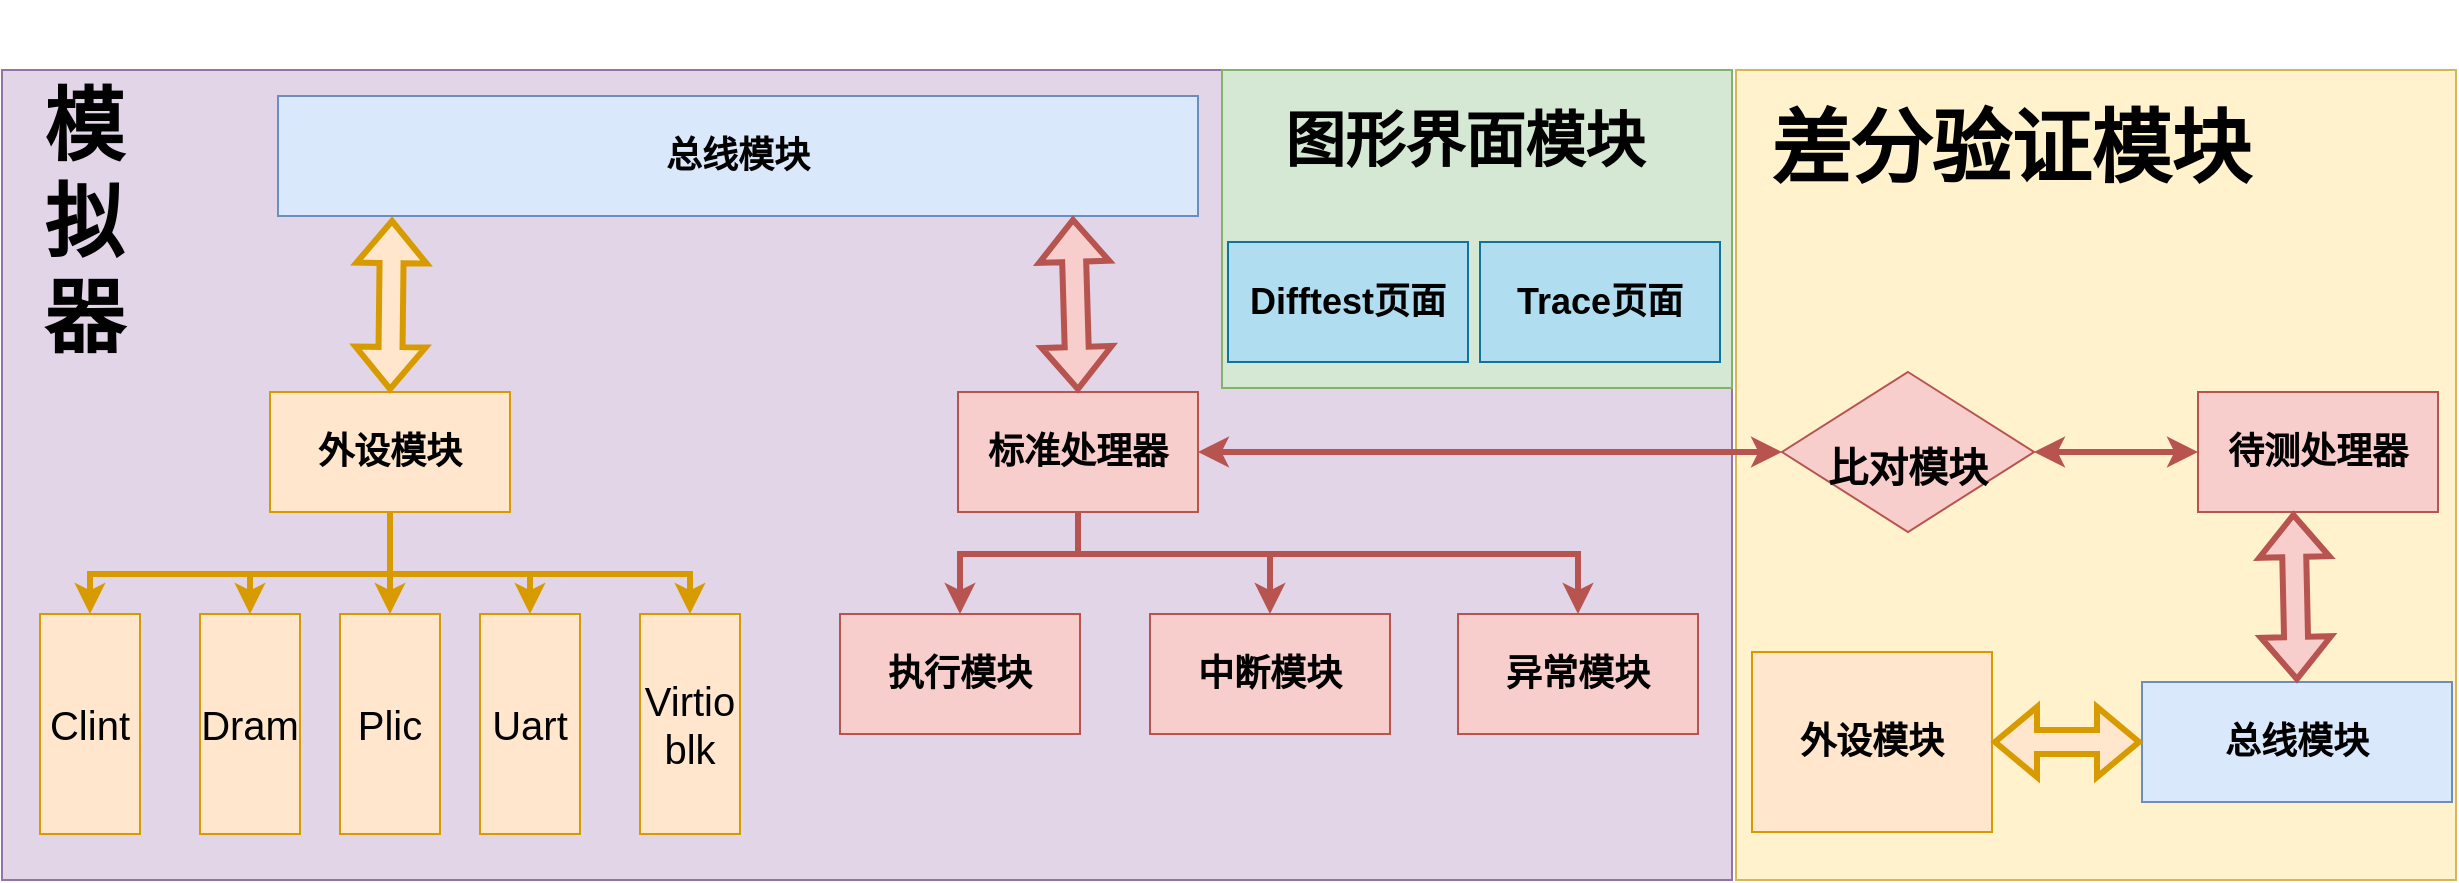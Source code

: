 <mxfile>
    <diagram id="BTKypEaIUyDzORne2_8f" name="总体架构">
        <mxGraphModel dx="1324" dy="488" grid="0" gridSize="10" guides="1" tooltips="1" connect="1" arrows="1" fold="1" page="0" pageScale="1" pageWidth="827" pageHeight="1169" math="0" shadow="0">
            <root>
                <mxCell id="0"/>
                <mxCell id="1" parent="0"/>
                <mxCell id="0oZLNGoNPf5eZuB9djrK-9" value="" style="whiteSpace=wrap;html=1;fontSize=20;fillColor=#fff2cc;strokeColor=#d6b656;rounded=0;" parent="1" vertex="1">
                    <mxGeometry x="608" y="88" width="360" height="405" as="geometry"/>
                </mxCell>
                <mxCell id="0oZLNGoNPf5eZuB9djrK-5" value="" style="whiteSpace=wrap;html=1;fillColor=#e1d5e7;strokeColor=#9673a6;rounded=0;" parent="1" vertex="1">
                    <mxGeometry x="-259" y="88" width="865" height="405" as="geometry"/>
                </mxCell>
                <mxCell id="I93BIOlDC6KEQSAcMWUn-30" value="" style="edgeStyle=none;html=1;fontSize=18;startArrow=classic;startFill=1;entryX=0;entryY=0.5;entryDx=0;entryDy=0;rounded=0;fillColor=#f8cecc;strokeColor=#b85450;exitX=1;exitY=0.5;exitDx=0;exitDy=0;strokeWidth=3;" parent="1" source="0oZLNGoNPf5eZuB9djrK-7" target="0oZLNGoNPf5eZuB9djrK-1" edge="1">
                    <mxGeometry relative="1" as="geometry">
                        <mxPoint x="631" y="135" as="targetPoint"/>
                        <mxPoint x="258" y="135" as="sourcePoint"/>
                    </mxGeometry>
                </mxCell>
                <mxCell id="I93BIOlDC6KEQSAcMWUn-17" value="" style="edgeStyle=none;html=1;fontSize=18;startArrow=none;startFill=0;entryX=0.5;entryY=0;entryDx=0;entryDy=0;rounded=0;exitX=0.5;exitY=1;exitDx=0;exitDy=0;fillColor=#f8cecc;strokeColor=#b85450;strokeWidth=3;" parent="1" source="I93BIOlDC6KEQSAcMWUn-2" target="I93BIOlDC6KEQSAcMWUn-23" edge="1">
                    <mxGeometry relative="1" as="geometry">
                        <mxPoint x="224" y="309" as="sourcePoint"/>
                        <mxPoint x="52.333" y="360" as="targetPoint"/>
                        <Array as="points">
                            <mxPoint x="279" y="330"/>
                            <mxPoint x="220" y="330"/>
                        </Array>
                    </mxGeometry>
                </mxCell>
                <mxCell id="I93BIOlDC6KEQSAcMWUn-2" value="&lt;h2&gt;标准处理器&lt;/h2&gt;" style="whiteSpace=wrap;html=1;rounded=0;fillColor=#f8cecc;strokeColor=#b85450;" parent="1" vertex="1">
                    <mxGeometry x="219" y="249" width="120" height="60" as="geometry"/>
                </mxCell>
                <mxCell id="I93BIOlDC6KEQSAcMWUn-33" value="" style="edgeStyle=none;html=1;fontSize=18;startArrow=none;startFill=0;entryX=0.5;entryY=0;entryDx=0;entryDy=0;exitX=0.5;exitY=1;exitDx=0;exitDy=0;rounded=0;fillColor=#ffe6cc;strokeColor=#d79b00;strokeWidth=3;" parent="1" source="I93BIOlDC6KEQSAcMWUn-6" target="I93BIOlDC6KEQSAcMWUn-32" edge="1">
                    <mxGeometry relative="1" as="geometry">
                        <Array as="points">
                            <mxPoint x="-65" y="340"/>
                            <mxPoint x="-215" y="340"/>
                        </Array>
                    </mxGeometry>
                </mxCell>
                <mxCell id="I93BIOlDC6KEQSAcMWUn-6" value="&lt;h2&gt;外设模块&lt;/h2&gt;" style="whiteSpace=wrap;html=1;rounded=0;fillColor=#ffe6cc;strokeColor=#d79b00;" parent="1" vertex="1">
                    <mxGeometry x="-125" y="249" width="120" height="60" as="geometry"/>
                </mxCell>
                <mxCell id="I93BIOlDC6KEQSAcMWUn-7" value="&lt;h2&gt;&lt;br&gt;&lt;/h2&gt;" style="whiteSpace=wrap;html=1;rounded=0;fillColor=#d5e8d4;strokeColor=#82b366;" parent="1" vertex="1">
                    <mxGeometry x="351" y="88" width="255" height="159" as="geometry"/>
                </mxCell>
                <mxCell id="I93BIOlDC6KEQSAcMWUn-13" value="&lt;h2&gt;总线模块&lt;/h2&gt;" style="whiteSpace=wrap;html=1;rounded=0;fillColor=#dae8fc;strokeColor=#6c8ebf;" parent="1" vertex="1">
                    <mxGeometry x="-121" y="101" width="460" height="60" as="geometry"/>
                </mxCell>
                <mxCell id="I93BIOlDC6KEQSAcMWUn-21" value="&lt;h2&gt;中断模块&lt;/h2&gt;" style="whiteSpace=wrap;html=1;rounded=0;fillColor=#f8cecc;strokeColor=#b85450;" parent="1" vertex="1">
                    <mxGeometry x="315" y="360" width="120" height="60" as="geometry"/>
                </mxCell>
                <mxCell id="I93BIOlDC6KEQSAcMWUn-22" value="&lt;h2&gt;异常模块&lt;/h2&gt;" style="whiteSpace=wrap;html=1;rounded=0;fillColor=#f8cecc;strokeColor=#b85450;" parent="1" vertex="1">
                    <mxGeometry x="469" y="360" width="120" height="60" as="geometry"/>
                </mxCell>
                <mxCell id="I93BIOlDC6KEQSAcMWUn-23" value="&lt;h2&gt;执行模块&lt;/h2&gt;" style="whiteSpace=wrap;html=1;rounded=0;fillColor=#f8cecc;strokeColor=#b85450;" parent="1" vertex="1">
                    <mxGeometry x="160" y="360" width="120" height="60" as="geometry"/>
                </mxCell>
                <mxCell id="I93BIOlDC6KEQSAcMWUn-24" value="" style="edgeStyle=none;html=1;fontSize=18;startArrow=none;startFill=0;entryX=0.5;entryY=0;entryDx=0;entryDy=0;exitX=0.5;exitY=1;exitDx=0;exitDy=0;rounded=0;fillColor=#f8cecc;strokeColor=#b85450;strokeWidth=3;" parent="1" source="I93BIOlDC6KEQSAcMWUn-2" target="I93BIOlDC6KEQSAcMWUn-22" edge="1">
                    <mxGeometry relative="1" as="geometry">
                        <mxPoint x="224" y="309" as="sourcePoint"/>
                        <mxPoint x="126" y="385" as="targetPoint"/>
                        <Array as="points">
                            <mxPoint x="279" y="330"/>
                            <mxPoint x="529" y="330"/>
                        </Array>
                    </mxGeometry>
                </mxCell>
                <mxCell id="I93BIOlDC6KEQSAcMWUn-25" value="" style="edgeStyle=none;html=1;fontSize=18;startArrow=none;startFill=0;entryX=0.5;entryY=0;entryDx=0;entryDy=0;exitX=0.5;exitY=1;exitDx=0;exitDy=0;rounded=0;fillColor=#f8cecc;strokeColor=#b85450;strokeWidth=3;" parent="1" source="I93BIOlDC6KEQSAcMWUn-2" target="I93BIOlDC6KEQSAcMWUn-21" edge="1">
                    <mxGeometry relative="1" as="geometry">
                        <mxPoint x="224" y="309" as="sourcePoint"/>
                        <mxPoint x="64" y="364" as="targetPoint"/>
                        <Array as="points">
                            <mxPoint x="279" y="330"/>
                            <mxPoint x="375" y="330"/>
                        </Array>
                    </mxGeometry>
                </mxCell>
                <mxCell id="I93BIOlDC6KEQSAcMWUn-32" value="&lt;font style=&quot;font-size: 20px;&quot;&gt;Clint&lt;/font&gt;" style="whiteSpace=wrap;html=1;rounded=0;horizontal=1;verticalAlign=middle;fillColor=#ffe6cc;strokeColor=#d79b00;" parent="1" vertex="1">
                    <mxGeometry x="-240" y="360" width="50" height="110" as="geometry"/>
                </mxCell>
                <mxCell id="I93BIOlDC6KEQSAcMWUn-34" value="&lt;font style=&quot;font-size: 20px;&quot;&gt;Dram&lt;/font&gt;" style="whiteSpace=wrap;html=1;rounded=0;horizontal=1;verticalAlign=middle;fillColor=#ffe6cc;strokeColor=#d79b00;" parent="1" vertex="1">
                    <mxGeometry x="-160" y="360" width="50" height="110" as="geometry"/>
                </mxCell>
                <mxCell id="I93BIOlDC6KEQSAcMWUn-35" value="&lt;span style=&quot;font-size: 20px;&quot;&gt;Plic&lt;/span&gt;" style="whiteSpace=wrap;html=1;rounded=0;horizontal=1;verticalAlign=middle;fillColor=#ffe6cc;strokeColor=#d79b00;" parent="1" vertex="1">
                    <mxGeometry x="-90" y="360" width="50" height="110" as="geometry"/>
                </mxCell>
                <mxCell id="I93BIOlDC6KEQSAcMWUn-36" value="&lt;span style=&quot;font-size: 20px;&quot;&gt;Uart&lt;/span&gt;" style="whiteSpace=wrap;html=1;rounded=0;horizontal=1;verticalAlign=middle;fillColor=#ffe6cc;strokeColor=#d79b00;" parent="1" vertex="1">
                    <mxGeometry x="-20" y="360" width="50" height="110" as="geometry"/>
                </mxCell>
                <mxCell id="I93BIOlDC6KEQSAcMWUn-37" value="&lt;span style=&quot;font-size: 20px;&quot;&gt;Virtio&lt;br&gt;blk&lt;/span&gt;" style="html=1;rounded=0;whiteSpace=wrap;horizontal=1;verticalAlign=middle;fillColor=#ffe6cc;strokeColor=#d79b00;" parent="1" vertex="1">
                    <mxGeometry x="60" y="360" width="50" height="110" as="geometry"/>
                </mxCell>
                <mxCell id="I93BIOlDC6KEQSAcMWUn-38" value="" style="edgeStyle=none;html=1;fontSize=18;startArrow=none;startFill=0;entryX=0.5;entryY=0;entryDx=0;entryDy=0;exitX=0.5;exitY=1;exitDx=0;exitDy=0;rounded=0;fillColor=#ffe6cc;strokeColor=#d79b00;strokeWidth=3;" parent="1" source="I93BIOlDC6KEQSAcMWUn-6" target="I93BIOlDC6KEQSAcMWUn-34" edge="1">
                    <mxGeometry relative="1" as="geometry">
                        <mxPoint x="-55" y="319" as="sourcePoint"/>
                        <mxPoint x="-212.5" y="374" as="targetPoint"/>
                        <Array as="points">
                            <mxPoint x="-65" y="340"/>
                            <mxPoint x="-135" y="340"/>
                        </Array>
                    </mxGeometry>
                </mxCell>
                <mxCell id="I93BIOlDC6KEQSAcMWUn-39" value="" style="edgeStyle=none;html=1;fontSize=18;startArrow=none;startFill=0;entryX=0.5;entryY=0;entryDx=0;entryDy=0;exitX=0.5;exitY=1;exitDx=0;exitDy=0;rounded=0;fillColor=#ffe6cc;strokeColor=#d79b00;strokeWidth=3;" parent="1" source="I93BIOlDC6KEQSAcMWUn-6" target="I93BIOlDC6KEQSAcMWUn-35" edge="1">
                    <mxGeometry relative="1" as="geometry">
                        <mxPoint x="-55" y="319" as="sourcePoint"/>
                        <mxPoint x="-137.5" y="374" as="targetPoint"/>
                        <Array as="points">
                            <mxPoint x="-65" y="340"/>
                        </Array>
                    </mxGeometry>
                </mxCell>
                <mxCell id="I93BIOlDC6KEQSAcMWUn-40" value="" style="edgeStyle=none;html=1;fontSize=18;startArrow=none;startFill=0;entryX=0.5;entryY=0;entryDx=0;entryDy=0;exitX=0.5;exitY=1;exitDx=0;exitDy=0;rounded=0;fillColor=#ffe6cc;strokeColor=#d79b00;strokeWidth=3;" parent="1" source="I93BIOlDC6KEQSAcMWUn-6" target="I93BIOlDC6KEQSAcMWUn-36" edge="1">
                    <mxGeometry relative="1" as="geometry">
                        <mxPoint x="-50" y="313" as="sourcePoint"/>
                        <mxPoint x="-200" y="364" as="targetPoint"/>
                        <Array as="points">
                            <mxPoint x="-65" y="340"/>
                            <mxPoint x="5" y="340"/>
                        </Array>
                    </mxGeometry>
                </mxCell>
                <mxCell id="I93BIOlDC6KEQSAcMWUn-41" value="" style="edgeStyle=none;html=1;fontSize=18;startArrow=none;startFill=0;entryX=0.5;entryY=0;entryDx=0;entryDy=0;exitX=0.5;exitY=1;exitDx=0;exitDy=0;rounded=0;fillColor=#ffe6cc;strokeColor=#d79b00;strokeWidth=3;" parent="1" source="I93BIOlDC6KEQSAcMWUn-6" target="I93BIOlDC6KEQSAcMWUn-37" edge="1">
                    <mxGeometry relative="1" as="geometry">
                        <mxPoint x="-65" y="313" as="sourcePoint"/>
                        <mxPoint x="5" y="364" as="targetPoint"/>
                        <Array as="points">
                            <mxPoint x="-65" y="340"/>
                            <mxPoint x="85" y="340"/>
                        </Array>
                    </mxGeometry>
                </mxCell>
                <mxCell id="0oZLNGoNPf5eZuB9djrK-1" value="&lt;h2&gt;待测处理器&lt;/h2&gt;" style="whiteSpace=wrap;html=1;rounded=0;fillColor=#f8cecc;strokeColor=#b85450;" parent="1" vertex="1">
                    <mxGeometry x="839" y="249" width="120" height="60" as="geometry"/>
                </mxCell>
                <mxCell id="0oZLNGoNPf5eZuB9djrK-3" value="" style="edgeStyle=none;orthogonalLoop=1;jettySize=auto;html=1;entryX=0.5;entryY=0;entryDx=0;entryDy=0;exitX=0.124;exitY=1.017;exitDx=0;exitDy=0;exitPerimeter=0;strokeWidth=3;shape=flexArrow;startArrow=block;fillColor=#ffe6cc;strokeColor=#d79b00;rounded=0;" parent="1" source="I93BIOlDC6KEQSAcMWUn-13" target="I93BIOlDC6KEQSAcMWUn-6" edge="1">
                    <mxGeometry width="80" relative="1" as="geometry">
                        <mxPoint x="84" y="150" as="sourcePoint"/>
                        <mxPoint x="164" y="150" as="targetPoint"/>
                        <Array as="points"/>
                    </mxGeometry>
                </mxCell>
                <mxCell id="0oZLNGoNPf5eZuB9djrK-4" value="" style="edgeStyle=none;orthogonalLoop=1;jettySize=auto;html=1;entryX=0.5;entryY=0;entryDx=0;entryDy=0;exitX=0.864;exitY=1.007;exitDx=0;exitDy=0;exitPerimeter=0;strokeWidth=3;shape=flexArrow;startArrow=block;fillColor=#f8cecc;strokeColor=#b85450;rounded=0;" parent="1" source="I93BIOlDC6KEQSAcMWUn-13" target="I93BIOlDC6KEQSAcMWUn-2" edge="1">
                    <mxGeometry width="80" relative="1" as="geometry">
                        <mxPoint x="115" y="241" as="sourcePoint"/>
                        <mxPoint x="113.96" y="324.98" as="targetPoint"/>
                        <Array as="points"/>
                    </mxGeometry>
                </mxCell>
                <mxCell id="0oZLNGoNPf5eZuB9djrK-6" value="&lt;font style=&quot;font-size: 40px;&quot;&gt;模拟器&lt;/font&gt;" style="text;strokeColor=none;align=center;fillColor=none;html=1;verticalAlign=middle;whiteSpace=wrap;rounded=0;fontStyle=1" parent="1" vertex="1">
                    <mxGeometry x="-257" y="90" width="78" height="146" as="geometry"/>
                </mxCell>
                <mxCell id="0oZLNGoNPf5eZuB9djrK-8" value="" style="edgeStyle=none;html=1;fontSize=18;startArrow=classic;startFill=1;entryX=0;entryY=0.5;entryDx=0;entryDy=0;rounded=0;fillColor=#f8cecc;strokeColor=#b85450;exitX=1;exitY=0.5;exitDx=0;exitDy=0;endArrow=classic;endFill=1;strokeWidth=3;" parent="1" source="I93BIOlDC6KEQSAcMWUn-2" target="0oZLNGoNPf5eZuB9djrK-7" edge="1">
                    <mxGeometry relative="1" as="geometry">
                        <mxPoint x="784.0" y="279" as="targetPoint"/>
                        <mxPoint x="339" y="279" as="sourcePoint"/>
                    </mxGeometry>
                </mxCell>
                <mxCell id="0oZLNGoNPf5eZuB9djrK-7" value="&lt;font size=&quot;1&quot; style=&quot;&quot;&gt;&lt;b style=&quot;font-size: 20px;&quot;&gt;比对模块&lt;/b&gt;&lt;/font&gt;" style="rhombus;whiteSpace=wrap;html=1;fontSize=40;fillColor=#f8cecc;strokeColor=#b85450;rounded=0;" parent="1" vertex="1">
                    <mxGeometry x="631" y="239" width="126" height="80" as="geometry"/>
                </mxCell>
                <mxCell id="0oZLNGoNPf5eZuB9djrK-10" value="&lt;font style=&quot;font-size: 40px;&quot;&gt;差分验证模块&lt;/font&gt;" style="text;strokeColor=none;align=center;fillColor=none;html=1;verticalAlign=middle;whiteSpace=wrap;rounded=0;fontStyle=1" parent="1" vertex="1">
                    <mxGeometry x="606" y="53" width="279" height="146" as="geometry"/>
                </mxCell>
                <mxCell id="0oZLNGoNPf5eZuB9djrK-11" value="&lt;font style=&quot;font-size: 30px;&quot;&gt;图形界面模块&lt;/font&gt;" style="text;strokeColor=none;align=center;fillColor=none;html=1;verticalAlign=middle;whiteSpace=wrap;rounded=0;fontStyle=1" parent="1" vertex="1">
                    <mxGeometry x="375" y="76" width="195" height="93" as="geometry"/>
                </mxCell>
                <mxCell id="0oZLNGoNPf5eZuB9djrK-13" value="&lt;h2&gt;Difftest页面&lt;/h2&gt;" style="whiteSpace=wrap;html=1;rounded=0;fillColor=#b1ddf0;strokeColor=#10739e;" parent="1" vertex="1">
                    <mxGeometry x="354" y="174" width="120" height="60" as="geometry"/>
                </mxCell>
                <mxCell id="0oZLNGoNPf5eZuB9djrK-14" value="&lt;h2&gt;Trace页面&lt;/h2&gt;" style="whiteSpace=wrap;html=1;rounded=0;fillColor=#b1ddf0;strokeColor=#10739e;" parent="1" vertex="1">
                    <mxGeometry x="480" y="174" width="120" height="60" as="geometry"/>
                </mxCell>
                <mxCell id="RwVHlZWEamTHQjaIiW44-1" value="&lt;h2&gt;总线模块&lt;/h2&gt;" style="whiteSpace=wrap;html=1;rounded=0;fillColor=#dae8fc;strokeColor=#6c8ebf;" parent="1" vertex="1">
                    <mxGeometry x="811" y="394" width="155" height="60" as="geometry"/>
                </mxCell>
                <mxCell id="RwVHlZWEamTHQjaIiW44-2" value="" style="edgeStyle=none;orthogonalLoop=1;jettySize=auto;html=1;entryX=0.5;entryY=0;entryDx=0;entryDy=0;exitX=0.397;exitY=1;exitDx=0;exitDy=0;strokeWidth=3;shape=flexArrow;startArrow=block;fillColor=#f8cecc;strokeColor=#b85450;rounded=0;exitPerimeter=0;" parent="1" source="0oZLNGoNPf5eZuB9djrK-1" target="RwVHlZWEamTHQjaIiW44-1" edge="1">
                    <mxGeometry width="80" relative="1" as="geometry">
                        <mxPoint x="1027" y="342" as="sourcePoint"/>
                        <mxPoint x="1029.56" y="429.58" as="targetPoint"/>
                        <Array as="points"/>
                    </mxGeometry>
                </mxCell>
                <mxCell id="RwVHlZWEamTHQjaIiW44-3" value="&lt;h2&gt;外设模块&lt;/h2&gt;" style="whiteSpace=wrap;html=1;rounded=0;fillColor=#ffe6cc;strokeColor=#d79b00;" parent="1" vertex="1">
                    <mxGeometry x="616" y="379" width="120" height="90" as="geometry"/>
                </mxCell>
                <mxCell id="RwVHlZWEamTHQjaIiW44-4" value="" style="edgeStyle=none;orthogonalLoop=1;jettySize=auto;html=1;entryX=0;entryY=0.5;entryDx=0;entryDy=0;exitX=1;exitY=0.5;exitDx=0;exitDy=0;strokeWidth=3;shape=flexArrow;startArrow=block;fillColor=#ffe6cc;strokeColor=#d79b00;rounded=0;" parent="1" source="RwVHlZWEamTHQjaIiW44-3" target="RwVHlZWEamTHQjaIiW44-1" edge="1">
                    <mxGeometry width="80" relative="1" as="geometry">
                        <mxPoint x="117" y="28" as="sourcePoint"/>
                        <mxPoint x="115.96" y="114.98" as="targetPoint"/>
                        <Array as="points"/>
                    </mxGeometry>
                </mxCell>
            </root>
        </mxGraphModel>
    </diagram>
    <diagram name="Verilated-rs" id="gUY345jio4GNZ1MZQLmn">
        <mxGraphModel dx="924" dy="488" grid="1" gridSize="10" guides="1" tooltips="1" connect="1" arrows="1" fold="1" page="0" pageScale="1" pageWidth="827" pageHeight="1169" math="0" shadow="0">
            <root>
                <mxCell id="CQ90NS59RRJcosO8HNJt-0"/>
                <mxCell id="CQ90NS59RRJcosO8HNJt-1" parent="CQ90NS59RRJcosO8HNJt-0"/>
                <mxCell id="CQ90NS59RRJcosO8HNJt-2" value="" style="edgeStyle=none;html=1;" parent="CQ90NS59RRJcosO8HNJt-1" source="CQ90NS59RRJcosO8HNJt-3" target="CQ90NS59RRJcosO8HNJt-5" edge="1">
                    <mxGeometry relative="1" as="geometry"/>
                </mxCell>
                <mxCell id="CQ90NS59RRJcosO8HNJt-3" value="&lt;h2&gt;RTL代码&lt;/h2&gt;" style="whiteSpace=wrap;html=1;" parent="CQ90NS59RRJcosO8HNJt-1" vertex="1">
                    <mxGeometry x="280" y="200" width="120" height="60" as="geometry"/>
                </mxCell>
                <mxCell id="CQ90NS59RRJcosO8HNJt-4" value="" style="edgeStyle=none;html=1;" parent="CQ90NS59RRJcosO8HNJt-1" source="CQ90NS59RRJcosO8HNJt-5" target="CQ90NS59RRJcosO8HNJt-7" edge="1">
                    <mxGeometry relative="1" as="geometry"/>
                </mxCell>
                <mxCell id="CQ90NS59RRJcosO8HNJt-5" value="&lt;h2&gt;Verilator&lt;/h2&gt;" style="whiteSpace=wrap;html=1;" parent="CQ90NS59RRJcosO8HNJt-1" vertex="1">
                    <mxGeometry x="280" y="300" width="120" height="60" as="geometry"/>
                </mxCell>
                <mxCell id="CQ90NS59RRJcosO8HNJt-6" value="" style="edgeStyle=none;html=1;" parent="CQ90NS59RRJcosO8HNJt-1" source="CQ90NS59RRJcosO8HNJt-7" target="CQ90NS59RRJcosO8HNJt-8" edge="1">
                    <mxGeometry relative="1" as="geometry"/>
                </mxCell>
                <mxCell id="CQ90NS59RRJcosO8HNJt-7" value="&lt;h2&gt;C++代码&lt;/h2&gt;" style="whiteSpace=wrap;html=1;" parent="CQ90NS59RRJcosO8HNJt-1" vertex="1">
                    <mxGeometry x="280" y="400" width="120" height="60" as="geometry"/>
                </mxCell>
                <mxCell id="CQ90NS59RRJcosO8HNJt-8" value="&lt;h2&gt;动态链接库&lt;/h2&gt;" style="whiteSpace=wrap;html=1;" parent="CQ90NS59RRJcosO8HNJt-1" vertex="1">
                    <mxGeometry x="280" y="510" width="120" height="60" as="geometry"/>
                </mxCell>
            </root>
        </mxGraphModel>
    </diagram>
    <diagram name="差分测试时序" id="4FfToadHqxY4GR-Qdkef">
        <mxGraphModel dx="524" dy="88" grid="0" gridSize="10" guides="1" tooltips="1" connect="1" arrows="1" fold="1" page="0" pageScale="1" pageWidth="827" pageHeight="1169" math="0" shadow="0">
            <root>
                <mxCell id="HFPbfh_cKEFW7eGLBJAt-0"/>
                <mxCell id="HFPbfh_cKEFW7eGLBJAt-1" parent="HFPbfh_cKEFW7eGLBJAt-0"/>
                <mxCell id="fh4r03eFcfYhcWfN-AlB-0" value="" style="shape=image;verticalLabelPosition=bottom;labelBackgroundColor=default;verticalAlign=top;aspect=fixed;imageAspect=0;image=https://www.plantuml.com/plantuml/svg/TP31QW8n48RlynJ3tWj9QrXRYaG31G-MPUqBh77e1hUxTXEflhqpGIgrE9U4RxuCyyV6r8pfyDM1xmQ_GooSd0Ks4Ht-XDJYdiOmRD4es8I-6KzOr1GfPMK1VkXzY8H5vJAft1KjtzSV6Se5ecywmaSZm2ZSXoDr4S0gg1o6YEgeBWNYto2mlC12O1i-szydvLikntsjhfEcToPDz9EOvfyvkJ6VjIx5B0smQak33xCSmsfEy8BhUhx2chuF59C87EYL3H6vIVtshm6M4V_o6G00;movable=0;resizable=0;rotatable=0;deletable=0;editable=0;connectable=0;" parent="HFPbfh_cKEFW7eGLBJAt-1" vertex="1">
                    <mxGeometry x="413.999" y="525.001" width="487" height="247" as="geometry"/>
                </mxCell>
                <mxCell id="8AaBkSSjdDgVQUlmPXM8-2" value="" style="edgeStyle=none;orthogonalLoop=1;jettySize=auto;html=1;strokeWidth=1;fontFamily=Helvetica;fontSize=30;fontColor=#000000;fillColor=#f8cecc;strokeColor=#990000;" parent="HFPbfh_cKEFW7eGLBJAt-1" edge="1">
                    <mxGeometry width="80" relative="1" as="geometry">
                        <mxPoint x="581" y="527" as="sourcePoint"/>
                        <mxPoint x="581" y="557" as="targetPoint"/>
                        <Array as="points"/>
                    </mxGeometry>
                </mxCell>
                <mxCell id="8AaBkSSjdDgVQUlmPXM8-3" value="&lt;font color=&quot;#990000&quot; style=&quot;font-size: 14px;&quot;&gt;eval()&lt;/font&gt;" style="text;align=center;html=1;verticalAlign=middle;whiteSpace=wrap;rounded=0;fontFamily=Helvetica;fontSize=30;" parent="HFPbfh_cKEFW7eGLBJAt-1" vertex="1">
                    <mxGeometry x="558" y="503" width="48" height="18" as="geometry"/>
                </mxCell>
                <mxCell id="fh4r03eFcfYhcWfN-AlB-1" value="" style="edgeStyle=none;orthogonalLoop=1;jettySize=auto;html=1;strokeWidth=1;fontFamily=Helvetica;fontSize=30;fontColor=#000000;fillColor=#f8cecc;strokeColor=#990000;" parent="HFPbfh_cKEFW7eGLBJAt-1" edge="1">
                    <mxGeometry width="80" relative="1" as="geometry">
                        <mxPoint x="627" y="623" as="sourcePoint"/>
                        <mxPoint x="627" y="561" as="targetPoint"/>
                        <Array as="points"/>
                    </mxGeometry>
                </mxCell>
                <mxCell id="fh4r03eFcfYhcWfN-AlB-2" value="&lt;font color=&quot;#990000&quot; style=&quot;font-size: 14px;&quot;&gt;eval()&lt;/font&gt;" style="text;align=center;html=1;verticalAlign=middle;whiteSpace=wrap;rounded=0;fontFamily=Helvetica;fontSize=30;" parent="HFPbfh_cKEFW7eGLBJAt-1" vertex="1">
                    <mxGeometry x="624" y="590" width="48" height="18" as="geometry"/>
                </mxCell>
                <mxCell id="fh4r03eFcfYhcWfN-AlB-3" value="" style="edgeStyle=none;orthogonalLoop=1;jettySize=auto;html=1;strokeWidth=1;fontFamily=Helvetica;fontSize=30;fontColor=#000000;fillColor=#f8cecc;strokeColor=#990000;" parent="HFPbfh_cKEFW7eGLBJAt-1" edge="1">
                    <mxGeometry width="80" relative="1" as="geometry">
                        <mxPoint x="633" y="528" as="sourcePoint"/>
                        <mxPoint x="633" y="571" as="targetPoint"/>
                        <Array as="points"/>
                    </mxGeometry>
                </mxCell>
                <mxCell id="fh4r03eFcfYhcWfN-AlB-4" value="&lt;font color=&quot;#990000&quot; style=&quot;font-size: 14px;&quot;&gt;eval()&lt;/font&gt;" style="text;align=center;html=1;verticalAlign=middle;whiteSpace=wrap;rounded=0;fontFamily=Helvetica;fontSize=30;" parent="HFPbfh_cKEFW7eGLBJAt-1" vertex="1">
                    <mxGeometry x="612" y="503" width="48" height="18" as="geometry"/>
                </mxCell>
            </root>
        </mxGraphModel>
    </diagram>
    <diagram id="4_9i0YFcN9L-n9o97Wvs" name="差分测试">
        <mxGraphModel dx="524" dy="488" grid="0" gridSize="10" guides="1" tooltips="1" connect="1" arrows="1" fold="1" page="0" pageScale="1" pageWidth="827" pageHeight="1169" math="0" shadow="0">
            <root>
                <mxCell id="0"/>
                <mxCell id="1" parent="0"/>
                <mxCell id="HugVNqzY9gLkVko7MuuR-33" value="" style="edgeStyle=orthogonalEdgeStyle;html=1;fontSize=18;startArrow=classic;startFill=1;entryX=0;entryY=0.5;entryDx=0;entryDy=0;rounded=0;fillColor=#b0e3e6;strokeColor=#0e8088;exitX=1;exitY=0.5;exitDx=0;exitDy=0;strokeWidth=3;" parent="1" source="HugVNqzY9gLkVko7MuuR-43" target="HugVNqzY9gLkVko7MuuR-41" edge="1">
                    <mxGeometry relative="1" as="geometry">
                        <mxPoint x="652" y="299" as="targetPoint"/>
                        <mxPoint x="279" y="299" as="sourcePoint"/>
                    </mxGeometry>
                </mxCell>
                <mxCell id="HugVNqzY9gLkVko7MuuR-35" value="&lt;h2&gt;标准处理器&lt;/h2&gt;" style="whiteSpace=wrap;html=1;rounded=0;fillColor=#fad7ac;strokeColor=#b46504;" parent="1" vertex="1">
                    <mxGeometry x="447" y="413" width="120" height="60" as="geometry"/>
                </mxCell>
                <mxCell id="HugVNqzY9gLkVko7MuuR-41" value="&lt;h2&gt;待测处理器&lt;/h2&gt;" style="whiteSpace=wrap;html=1;rounded=0;fillColor=#fad9d5;strokeColor=#ae4132;" parent="1" vertex="1">
                    <mxGeometry x="892" y="413" width="120" height="60" as="geometry"/>
                </mxCell>
                <mxCell id="HugVNqzY9gLkVko7MuuR-42" value="" style="edgeStyle=none;html=1;fontSize=18;startArrow=classic;startFill=1;entryX=0;entryY=0.5;entryDx=0;entryDy=0;rounded=0;fillColor=#b0e3e6;strokeColor=#0e8088;exitX=1;exitY=0.5;exitDx=0;exitDy=0;endArrow=classic;endFill=1;strokeWidth=3;" parent="1" source="HugVNqzY9gLkVko7MuuR-35" target="HugVNqzY9gLkVko7MuuR-43" edge="1">
                    <mxGeometry relative="1" as="geometry">
                        <mxPoint x="805.0" y="443" as="targetPoint"/>
                        <mxPoint x="360" y="443" as="sourcePoint"/>
                    </mxGeometry>
                </mxCell>
                <mxCell id="3" value="" style="edgeStyle=none;html=1;fillColor=#b0e3e6;strokeColor=#0e8088;strokeWidth=3;" parent="1" source="HugVNqzY9gLkVko7MuuR-43" target="2" edge="1">
                    <mxGeometry relative="1" as="geometry"/>
                </mxCell>
                <mxCell id="5" value="" style="edgeStyle=none;html=1;strokeWidth=3;fontFamily=Courier New;fontSize=20;fontColor=#FF0000;fillColor=#b0e3e6;strokeColor=#0e8088;entryX=0.5;entryY=1;entryDx=0;entryDy=0;" parent="1" source="HugVNqzY9gLkVko7MuuR-43" target="6" edge="1">
                    <mxGeometry relative="1" as="geometry">
                        <mxPoint x="715" y="313" as="targetPoint"/>
                    </mxGeometry>
                </mxCell>
                <mxCell id="HugVNqzY9gLkVko7MuuR-43" value="&lt;font size=&quot;1&quot; style=&quot;&quot;&gt;&lt;b style=&quot;font-size: 20px;&quot;&gt;比对模块&lt;/b&gt;&lt;/font&gt;" style="rhombus;whiteSpace=wrap;html=1;fontSize=40;fillColor=#b0e3e6;strokeColor=#0e8088;rounded=0;" parent="1" vertex="1">
                    <mxGeometry x="652" y="403" width="126" height="80" as="geometry"/>
                </mxCell>
                <mxCell id="HugVNqzY9gLkVko7MuuR-45" value="" style="edgeStyle=orthogonalEdgeStyle;orthogonalLoop=1;jettySize=auto;html=1;strokeWidth=3;fontSize=18;startArrow=none;startFill=0;endArrow=classic;endFill=1;exitX=0.5;exitY=0;exitDx=0;exitDy=0;entryX=0.5;entryY=1;entryDx=0;entryDy=0;fillColor=#fad7ac;strokeColor=#b46504;" parent="1" source="HugVNqzY9gLkVko7MuuR-35" target="HugVNqzY9gLkVko7MuuR-35" edge="1">
                    <mxGeometry width="80" relative="1" as="geometry">
                        <mxPoint x="321" y="418" as="sourcePoint"/>
                        <mxPoint x="463" y="374" as="targetPoint"/>
                        <Array as="points">
                            <mxPoint x="507" y="385"/>
                            <mxPoint x="413" y="385"/>
                            <mxPoint x="413" y="500"/>
                            <mxPoint x="507" y="500"/>
                        </Array>
                    </mxGeometry>
                </mxCell>
                <mxCell id="2" value="&lt;b style=&quot;&quot;&gt;&lt;font color=&quot;#ff0000&quot; face=&quot;Courier New&quot; style=&quot;&quot;&gt;&lt;font style=&quot;font-size: 30px;&quot;&gt;Difftest failed!&lt;/font&gt;&lt;br&gt;&lt;/font&gt;&lt;/b&gt;&lt;p style=&quot;line-height: 0%; font-size: 20px;&quot;&gt;&lt;font color=&quot;#ff0000&quot; face=&quot;Courier New&quot; style=&quot;font-size: 20px;&quot;&gt;&lt;b style=&quot;&quot;&gt;Error: ref pc=0x80000000 wnum=5 wdata=1&lt;/b&gt;&lt;/font&gt;&lt;/p&gt;&lt;p style=&quot;line-height: 0%; font-size: 20px;&quot;&gt;&lt;b style=&quot;border-color: var(--border-color); color: rgb(255, 0, 0); font-family: &amp;quot;Courier New&amp;quot;;&quot;&gt;Error: ref pc=0x80000000 wnum=5 wdata=2&lt;/b&gt;&lt;br&gt;&lt;/p&gt;" style="whiteSpace=wrap;html=1;fontSize=40;fillColor=#b0e3e6;strokeColor=#0e8088;rounded=0;align=center;" parent="1" vertex="1">
                    <mxGeometry x="471" y="547" width="487" height="123" as="geometry"/>
                </mxCell>
                <mxCell id="6" value="&lt;div style=&quot;&quot;&gt;&lt;b style=&quot;color: rgb(0, 204, 102); font-family: &amp;quot;Courier New&amp;quot;; background-color: initial;&quot;&gt;Difftest passed!&lt;/b&gt;&lt;/div&gt;" style="whiteSpace=wrap;html=1;fontSize=40;fillColor=#b0e3e6;strokeColor=#0e8088;rounded=0;align=center;" parent="1" vertex="1">
                    <mxGeometry x="471.5" y="244" width="487" height="101" as="geometry"/>
                </mxCell>
                <mxCell id="Q4EU7P6cVEqvwRezzOn--6" value="" style="edgeStyle=orthogonalEdgeStyle;orthogonalLoop=1;jettySize=auto;html=1;strokeWidth=3;fontSize=18;startArrow=none;startFill=0;endArrow=classic;endFill=1;exitX=0.5;exitY=0;exitDx=0;exitDy=0;entryX=0.5;entryY=1;entryDx=0;entryDy=0;fillColor=#f8cecc;strokeColor=#b85450;" parent="1" source="HugVNqzY9gLkVko7MuuR-41" target="HugVNqzY9gLkVko7MuuR-41" edge="1">
                    <mxGeometry width="80" relative="1" as="geometry">
                        <mxPoint x="1106" y="567" as="sourcePoint"/>
                        <mxPoint x="1106" y="627" as="targetPoint"/>
                        <Array as="points">
                            <mxPoint x="952" y="379"/>
                            <mxPoint x="1038" y="379"/>
                            <mxPoint x="1038" y="506"/>
                            <mxPoint x="952" y="506"/>
                        </Array>
                    </mxGeometry>
                </mxCell>
            </root>
        </mxGraphModel>
    </diagram>
    <diagram id="ZK9Q0EQ-Phg8863UK36i" name="处理器模块">
        <mxGraphModel dx="1324" dy="488" grid="0" gridSize="10" guides="1" tooltips="1" connect="1" arrows="1" fold="1" page="0" pageScale="1" pageWidth="827" pageHeight="1169" math="0" shadow="0">
            <root>
                <mxCell id="0"/>
                <mxCell id="1" parent="0"/>
                <mxCell id="14lx6jCshSoTaJzVN-_C-6" value="" style="whiteSpace=wrap;html=1;fontSize=18;fillColor=#fad7ac;strokeColor=#b46504;" parent="1" vertex="1">
                    <mxGeometry x="-118.5" y="132" width="638.5" height="487" as="geometry"/>
                </mxCell>
                <mxCell id="CSJDukGZoEonBTx7CExK-1" value="" style="edgeStyle=none;html=1;fontSize=18;startArrow=none;startFill=0;entryX=0.5;entryY=0;entryDx=0;entryDy=0;rounded=0;exitX=0.5;exitY=1;exitDx=0;exitDy=0;fillColor=#f8cecc;strokeColor=#b85450;strokeWidth=3;" parent="1" source="CSJDukGZoEonBTx7CExK-2" target="CSJDukGZoEonBTx7CExK-5" edge="1">
                    <mxGeometry relative="1" as="geometry">
                        <mxPoint x="90" y="229" as="sourcePoint"/>
                        <mxPoint x="-81.667" y="280" as="targetPoint"/>
                        <Array as="points">
                            <mxPoint x="241" y="250"/>
                            <mxPoint x="86" y="250"/>
                        </Array>
                    </mxGeometry>
                </mxCell>
                <mxCell id="CSJDukGZoEonBTx7CExK-2" value="&lt;h2&gt;标准处理器&lt;/h2&gt;" style="whiteSpace=wrap;html=1;rounded=0;fillColor=#f8cecc;strokeColor=#b85450;" parent="1" vertex="1">
                    <mxGeometry x="181" y="151" width="120" height="60" as="geometry"/>
                </mxCell>
                <mxCell id="CSJDukGZoEonBTx7CExK-3" value="&lt;h2&gt;中断模块&lt;/h2&gt;" style="whiteSpace=wrap;html=1;rounded=0;fillColor=#f8cecc;strokeColor=#b85450;" parent="1" vertex="1">
                    <mxGeometry x="181" y="280" width="120" height="60" as="geometry"/>
                </mxCell>
                <mxCell id="CSJDukGZoEonBTx7CExK-4" value="&lt;h2&gt;异常模块&lt;/h2&gt;" style="whiteSpace=wrap;html=1;rounded=0;fillColor=#f8cecc;strokeColor=#b85450;" parent="1" vertex="1">
                    <mxGeometry x="335" y="280" width="120" height="60" as="geometry"/>
                </mxCell>
                <mxCell id="CSJDukGZoEonBTx7CExK-5" value="&lt;h2&gt;执行指令模块&lt;/h2&gt;" style="whiteSpace=wrap;html=1;rounded=0;fillColor=#f8cecc;strokeColor=#b85450;" parent="1" vertex="1">
                    <mxGeometry x="26" y="280" width="120" height="60" as="geometry"/>
                </mxCell>
                <mxCell id="CSJDukGZoEonBTx7CExK-6" value="" style="edgeStyle=none;html=1;fontSize=18;startArrow=none;startFill=0;entryX=0.5;entryY=0;entryDx=0;entryDy=0;exitX=0.5;exitY=1;exitDx=0;exitDy=0;rounded=0;fillColor=#f8cecc;strokeColor=#b85450;strokeWidth=3;" parent="1" source="CSJDukGZoEonBTx7CExK-2" target="CSJDukGZoEonBTx7CExK-4" edge="1">
                    <mxGeometry relative="1" as="geometry">
                        <mxPoint x="90" y="229" as="sourcePoint"/>
                        <mxPoint x="-8" y="305" as="targetPoint"/>
                        <Array as="points">
                            <mxPoint x="241" y="250"/>
                            <mxPoint x="395" y="250"/>
                        </Array>
                    </mxGeometry>
                </mxCell>
                <mxCell id="CSJDukGZoEonBTx7CExK-7" value="" style="edgeStyle=none;html=1;fontSize=18;startArrow=none;startFill=0;entryX=0.5;entryY=0;entryDx=0;entryDy=0;exitX=0.5;exitY=1;exitDx=0;exitDy=0;rounded=0;fillColor=#f8cecc;strokeColor=#b85450;strokeWidth=3;" parent="1" source="CSJDukGZoEonBTx7CExK-2" target="CSJDukGZoEonBTx7CExK-3" edge="1">
                    <mxGeometry relative="1" as="geometry">
                        <mxPoint x="90" y="229" as="sourcePoint"/>
                        <mxPoint x="-70" y="284" as="targetPoint"/>
                        <Array as="points">
                            <mxPoint x="241" y="250"/>
                        </Array>
                    </mxGeometry>
                </mxCell>
                <mxCell id="CSJDukGZoEonBTx7CExK-13" value="" style="edgeStyle=none;html=1;fontSize=18;startArrow=none;startFill=0;rounded=0;exitX=0.5;exitY=1;exitDx=0;exitDy=0;fillColor=#f8cecc;strokeColor=#b85450;strokeWidth=3;entryX=0.5;entryY=0;entryDx=0;entryDy=0;" parent="1" source="CSJDukGZoEonBTx7CExK-5" target="CSJDukGZoEonBTx7CExK-14" edge="1">
                    <mxGeometry relative="1" as="geometry">
                        <mxPoint x="111" y="445" as="sourcePoint"/>
                        <mxPoint x="1" y="410" as="targetPoint"/>
                        <Array as="points">
                            <mxPoint x="86" y="383"/>
                            <mxPoint x="-36" y="383"/>
                        </Array>
                    </mxGeometry>
                </mxCell>
                <mxCell id="cga_28rRLAfauRhInclJ-5" value="" style="edgeStyle=none;html=1;strokeWidth=3;fontSize=18;startArrow=none;startFill=0;endArrow=classic;endFill=1;fillColor=#fad9d5;strokeColor=#ae4132;entryX=0;entryY=0.5;entryDx=0;entryDy=0;rounded=0;" parent="1" source="CSJDukGZoEonBTx7CExK-14" target="cga_28rRLAfauRhInclJ-3" edge="1">
                    <mxGeometry relative="1" as="geometry">
                        <mxPoint x="-36" y="585.0" as="targetPoint"/>
                        <Array as="points">
                            <mxPoint x="-36" y="540"/>
                        </Array>
                    </mxGeometry>
                </mxCell>
                <mxCell id="CSJDukGZoEonBTx7CExK-14" value="&lt;h2&gt;取指模块&lt;/h2&gt;" style="whiteSpace=wrap;html=1;rounded=0;fillColor=#f8cecc;strokeColor=#b85450;" parent="1" vertex="1">
                    <mxGeometry x="-96" y="415" width="120" height="60" as="geometry"/>
                </mxCell>
                <mxCell id="CSJDukGZoEonBTx7CExK-19" value="" style="edgeStyle=none;html=1;strokeWidth=3;fontSize=18;startArrow=none;startFill=0;endArrow=classic;endFill=1;fillColor=#fad9d5;strokeColor=#ae4132;rounded=0;" parent="1" source="CSJDukGZoEonBTx7CExK-15" target="CSJDukGZoEonBTx7CExK-18" edge="1">
                    <mxGeometry relative="1" as="geometry"/>
                </mxCell>
                <mxCell id="CSJDukGZoEonBTx7CExK-15" value="&lt;h2&gt;译码模块&lt;/h2&gt;" style="whiteSpace=wrap;html=1;rounded=0;fillColor=#fad9d5;strokeColor=#ae4132;" parent="1" vertex="1">
                    <mxGeometry x="73" y="415" width="120" height="60" as="geometry"/>
                </mxCell>
                <mxCell id="CSJDukGZoEonBTx7CExK-17" value="" style="edgeStyle=none;orthogonalLoop=1;jettySize=auto;html=1;strokeWidth=3;fontSize=18;startArrow=none;startFill=0;endArrow=classic;endFill=1;exitX=1;exitY=0.5;exitDx=0;exitDy=0;entryX=0;entryY=0.5;entryDx=0;entryDy=0;fillColor=#fad9d5;strokeColor=#ae4132;rounded=0;" parent="1" source="CSJDukGZoEonBTx7CExK-14" target="CSJDukGZoEonBTx7CExK-15" edge="1">
                    <mxGeometry width="80" relative="1" as="geometry">
                        <mxPoint x="239" y="458" as="sourcePoint"/>
                        <mxPoint x="319" y="458" as="targetPoint"/>
                        <Array as="points"/>
                    </mxGeometry>
                </mxCell>
                <mxCell id="14lx6jCshSoTaJzVN-_C-3" value="" style="edgeStyle=none;html=1;strokeWidth=3;fontSize=18;startArrow=none;startFill=0;endArrow=classic;endFill=1;entryX=1;entryY=0.5;entryDx=0;entryDy=0;fillColor=#fad9d5;strokeColor=#ae4132;rounded=0;" parent="1" source="CSJDukGZoEonBTx7CExK-18" target="cga_28rRLAfauRhInclJ-3" edge="1">
                    <mxGeometry relative="1" as="geometry">
                        <mxPoint x="302" y="585.0" as="targetPoint"/>
                        <Array as="points">
                            <mxPoint x="304" y="540"/>
                        </Array>
                    </mxGeometry>
                </mxCell>
                <mxCell id="CSJDukGZoEonBTx7CExK-18" value="&lt;h2&gt;执行模块&lt;/h2&gt;" style="whiteSpace=wrap;html=1;rounded=0;fillColor=#f8cecc;strokeColor=#b85450;" parent="1" vertex="1">
                    <mxGeometry x="242" y="415" width="120" height="60" as="geometry"/>
                </mxCell>
                <mxCell id="cga_28rRLAfauRhInclJ-1" value="&lt;h2&gt;总线模块&lt;/h2&gt;" style="whiteSpace=wrap;html=1;rounded=0;fillColor=#dae8fc;strokeColor=#6c8ebf;" parent="1" vertex="1">
                    <mxGeometry x="-119.5" y="619" width="639.5" height="71" as="geometry"/>
                </mxCell>
                <mxCell id="14lx6jCshSoTaJzVN-_C-1" value="" style="edgeStyle=none;html=1;strokeWidth=3;fontSize=18;startArrow=none;startFill=0;endArrow=classic;endFill=1;fillColor=#fad9d5;strokeColor=#ae4132;rounded=0;entryX=0.399;entryY=1.001;entryDx=0;entryDy=0;entryPerimeter=0;" parent="1" source="cga_28rRLAfauRhInclJ-3" target="14lx6jCshSoTaJzVN-_C-6" edge="1">
                    <mxGeometry relative="1" as="geometry"/>
                </mxCell>
                <mxCell id="cga_28rRLAfauRhInclJ-3" value="&lt;h2&gt;地址翻译模块&lt;/h2&gt;" style="whiteSpace=wrap;html=1;rounded=0;fillColor=#f8cecc;strokeColor=#b85450;" parent="1" vertex="1">
                    <mxGeometry x="57" y="510" width="152" height="60" as="geometry"/>
                </mxCell>
                <mxCell id="14lx6jCshSoTaJzVN-_C-4" value="" style="edgeStyle=none;orthogonalLoop=1;jettySize=auto;html=1;strokeWidth=3;fontSize=18;startArrow=none;startFill=0;endArrow=classic;endFill=1;fillColor=#b1ddf0;strokeColor=#10739e;entryX=0.25;entryY=1;entryDx=0;entryDy=0;exitX=0.082;exitY=0.021;exitDx=0;exitDy=0;exitPerimeter=0;" parent="1" source="cga_28rRLAfauRhInclJ-1" target="CSJDukGZoEonBTx7CExK-14" edge="1">
                    <mxGeometry width="80" relative="1" as="geometry">
                        <mxPoint x="-66" y="616" as="sourcePoint"/>
                        <mxPoint x="298" y="505" as="targetPoint"/>
                        <Array as="points"/>
                    </mxGeometry>
                </mxCell>
                <mxCell id="14lx6jCshSoTaJzVN-_C-5" value="" style="edgeStyle=none;orthogonalLoop=1;jettySize=auto;html=1;strokeWidth=3;fontSize=18;startArrow=none;startFill=0;endArrow=classic;endFill=1;fillColor=#b1ddf0;strokeColor=#10739e;entryX=0.75;entryY=1;entryDx=0;entryDy=0;exitX=0.71;exitY=0.021;exitDx=0;exitDy=0;exitPerimeter=0;" parent="1" source="cga_28rRLAfauRhInclJ-1" target="CSJDukGZoEonBTx7CExK-18" edge="1">
                    <mxGeometry width="80" relative="1" as="geometry">
                        <mxPoint x="-57.194" y="632.136" as="sourcePoint"/>
                        <mxPoint x="-56" y="485.0" as="targetPoint"/>
                        <Array as="points"/>
                    </mxGeometry>
                </mxCell>
                <mxCell id="r6I790nJWc8OpGAj-RM2-1" value="&lt;font style=&quot;font-size: 40px;&quot;&gt;标准处理器模块&lt;/font&gt;" style="text;strokeColor=none;align=center;fillColor=none;html=1;verticalAlign=middle;whiteSpace=wrap;rounded=0;fontStyle=1" parent="1" vertex="1">
                    <mxGeometry x="-115" y="132" width="172" height="146" as="geometry"/>
                </mxCell>
                <mxCell id="r6I790nJWc8OpGAj-RM2-2" value="" style="edgeStyle=none;html=1;fontSize=18;startArrow=none;startFill=0;rounded=0;exitX=0.5;exitY=1;exitDx=0;exitDy=0;fillColor=#f8cecc;strokeColor=#b85450;strokeWidth=3;entryX=0.5;entryY=0;entryDx=0;entryDy=0;" parent="1" source="CSJDukGZoEonBTx7CExK-5" target="CSJDukGZoEonBTx7CExK-15" edge="1">
                    <mxGeometry relative="1" as="geometry">
                        <mxPoint x="96" y="350" as="sourcePoint"/>
                        <mxPoint x="-26" y="425" as="targetPoint"/>
                        <Array as="points">
                            <mxPoint x="86" y="383"/>
                            <mxPoint x="133" y="383"/>
                        </Array>
                    </mxGeometry>
                </mxCell>
                <mxCell id="r6I790nJWc8OpGAj-RM2-3" value="" style="edgeStyle=none;html=1;fontSize=18;startArrow=none;startFill=0;rounded=0;exitX=0.5;exitY=1;exitDx=0;exitDy=0;fillColor=#f8cecc;strokeColor=#b85450;strokeWidth=3;entryX=0.5;entryY=0;entryDx=0;entryDy=0;" parent="1" source="CSJDukGZoEonBTx7CExK-5" target="CSJDukGZoEonBTx7CExK-18" edge="1">
                    <mxGeometry relative="1" as="geometry">
                        <mxPoint x="96" y="350" as="sourcePoint"/>
                        <mxPoint x="143" y="425" as="targetPoint"/>
                        <Array as="points">
                            <mxPoint x="86" y="383"/>
                            <mxPoint x="302" y="383"/>
                        </Array>
                    </mxGeometry>
                </mxCell>
            </root>
        </mxGraphModel>
    </diagram>
    <diagram id="n2Nk1UqJkd7nt65T3Mer" name="Verilator">
        <mxGraphModel dx="924" dy="488" grid="1" gridSize="10" guides="1" tooltips="1" connect="1" arrows="1" fold="1" page="0" pageScale="1" pageWidth="827" pageHeight="1169" math="0" shadow="0">
            <root>
                <mxCell id="0"/>
                <mxCell id="1" parent="0"/>
                <mxCell id="tsttaKYRciWTLmpKxlOf-3" value="" style="edgeStyle=none;html=1;" parent="1" source="tsttaKYRciWTLmpKxlOf-1" target="tsttaKYRciWTLmpKxlOf-2" edge="1">
                    <mxGeometry relative="1" as="geometry"/>
                </mxCell>
                <mxCell id="tsttaKYRciWTLmpKxlOf-1" value="&lt;h2&gt;RTL代码&lt;/h2&gt;" style="whiteSpace=wrap;html=1;" parent="1" vertex="1">
                    <mxGeometry x="280" y="200" width="120" height="60" as="geometry"/>
                </mxCell>
                <mxCell id="tsttaKYRciWTLmpKxlOf-6" value="" style="edgeStyle=none;html=1;" parent="1" source="tsttaKYRciWTLmpKxlOf-2" target="tsttaKYRciWTLmpKxlOf-5" edge="1">
                    <mxGeometry relative="1" as="geometry"/>
                </mxCell>
                <mxCell id="tsttaKYRciWTLmpKxlOf-2" value="&lt;h2&gt;Verilator&lt;/h2&gt;" style="whiteSpace=wrap;html=1;" parent="1" vertex="1">
                    <mxGeometry x="280" y="300" width="120" height="60" as="geometry"/>
                </mxCell>
                <mxCell id="tsttaKYRciWTLmpKxlOf-8" value="" style="edgeStyle=none;html=1;" parent="1" source="tsttaKYRciWTLmpKxlOf-5" target="tsttaKYRciWTLmpKxlOf-7" edge="1">
                    <mxGeometry relative="1" as="geometry"/>
                </mxCell>
                <mxCell id="tsttaKYRciWTLmpKxlOf-5" value="&lt;h2&gt;C++代码&lt;/h2&gt;" style="whiteSpace=wrap;html=1;" parent="1" vertex="1">
                    <mxGeometry x="280" y="400" width="120" height="60" as="geometry"/>
                </mxCell>
                <mxCell id="tsttaKYRciWTLmpKxlOf-7" value="&lt;h2&gt;动态链接库&lt;/h2&gt;" style="whiteSpace=wrap;html=1;" parent="1" vertex="1">
                    <mxGeometry x="280" y="510" width="120" height="60" as="geometry"/>
                </mxCell>
            </root>
        </mxGraphModel>
    </diagram>
    <diagram name="Verilator 的副本" id="g7roVR1HcxlUW07TmCoP">
        <mxGraphModel dx="924" dy="488" grid="1" gridSize="10" guides="1" tooltips="1" connect="1" arrows="1" fold="1" page="0" pageScale="1" pageWidth="827" pageHeight="1169" math="0" shadow="0">
            <root>
                <mxCell id="cKgSp2rCt7vKHY-63Arg-0"/>
                <mxCell id="cKgSp2rCt7vKHY-63Arg-1" parent="cKgSp2rCt7vKHY-63Arg-0"/>
                <mxCell id="cKgSp2rCt7vKHY-63Arg-2" value="" style="edgeStyle=none;html=1;" parent="cKgSp2rCt7vKHY-63Arg-1" source="cKgSp2rCt7vKHY-63Arg-3" target="cKgSp2rCt7vKHY-63Arg-5" edge="1">
                    <mxGeometry relative="1" as="geometry"/>
                </mxCell>
                <mxCell id="cKgSp2rCt7vKHY-63Arg-3" value="&lt;h2&gt;RTL代码&lt;/h2&gt;" style="whiteSpace=wrap;html=1;" parent="cKgSp2rCt7vKHY-63Arg-1" vertex="1">
                    <mxGeometry x="280" y="200" width="120" height="60" as="geometry"/>
                </mxCell>
                <mxCell id="cKgSp2rCt7vKHY-63Arg-4" value="" style="edgeStyle=none;html=1;" parent="cKgSp2rCt7vKHY-63Arg-1" source="cKgSp2rCt7vKHY-63Arg-5" target="cKgSp2rCt7vKHY-63Arg-7" edge="1">
                    <mxGeometry relative="1" as="geometry"/>
                </mxCell>
                <mxCell id="cKgSp2rCt7vKHY-63Arg-5" value="&lt;h2&gt;Verilator&lt;/h2&gt;" style="whiteSpace=wrap;html=1;" parent="cKgSp2rCt7vKHY-63Arg-1" vertex="1">
                    <mxGeometry x="280" y="300" width="120" height="60" as="geometry"/>
                </mxCell>
                <mxCell id="cKgSp2rCt7vKHY-63Arg-6" value="" style="edgeStyle=none;html=1;" parent="cKgSp2rCt7vKHY-63Arg-1" source="cKgSp2rCt7vKHY-63Arg-7" target="cKgSp2rCt7vKHY-63Arg-8" edge="1">
                    <mxGeometry relative="1" as="geometry"/>
                </mxCell>
                <mxCell id="cKgSp2rCt7vKHY-63Arg-7" value="&lt;h2&gt;C++代码&lt;/h2&gt;" style="whiteSpace=wrap;html=1;" parent="cKgSp2rCt7vKHY-63Arg-1" vertex="1">
                    <mxGeometry x="280" y="400" width="120" height="60" as="geometry"/>
                </mxCell>
                <mxCell id="cKgSp2rCt7vKHY-63Arg-8" value="&lt;h2&gt;动态链接库&lt;/h2&gt;" style="whiteSpace=wrap;html=1;" parent="cKgSp2rCt7vKHY-63Arg-1" vertex="1">
                    <mxGeometry x="280" y="510" width="120" height="60" as="geometry"/>
                </mxCell>
            </root>
        </mxGraphModel>
    </diagram>
</mxfile>